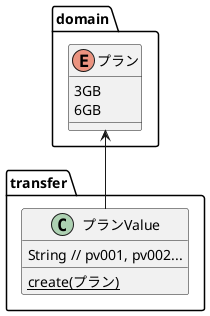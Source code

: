 @startuml

package domain {
  enum プラン {
    3GB
    6GB
  }
}

package transfer {
  class プランValue {
    String // pv001, pv002...
    {static} create(プラン)
  }
}

プランValue -u-> プラン

@enduml